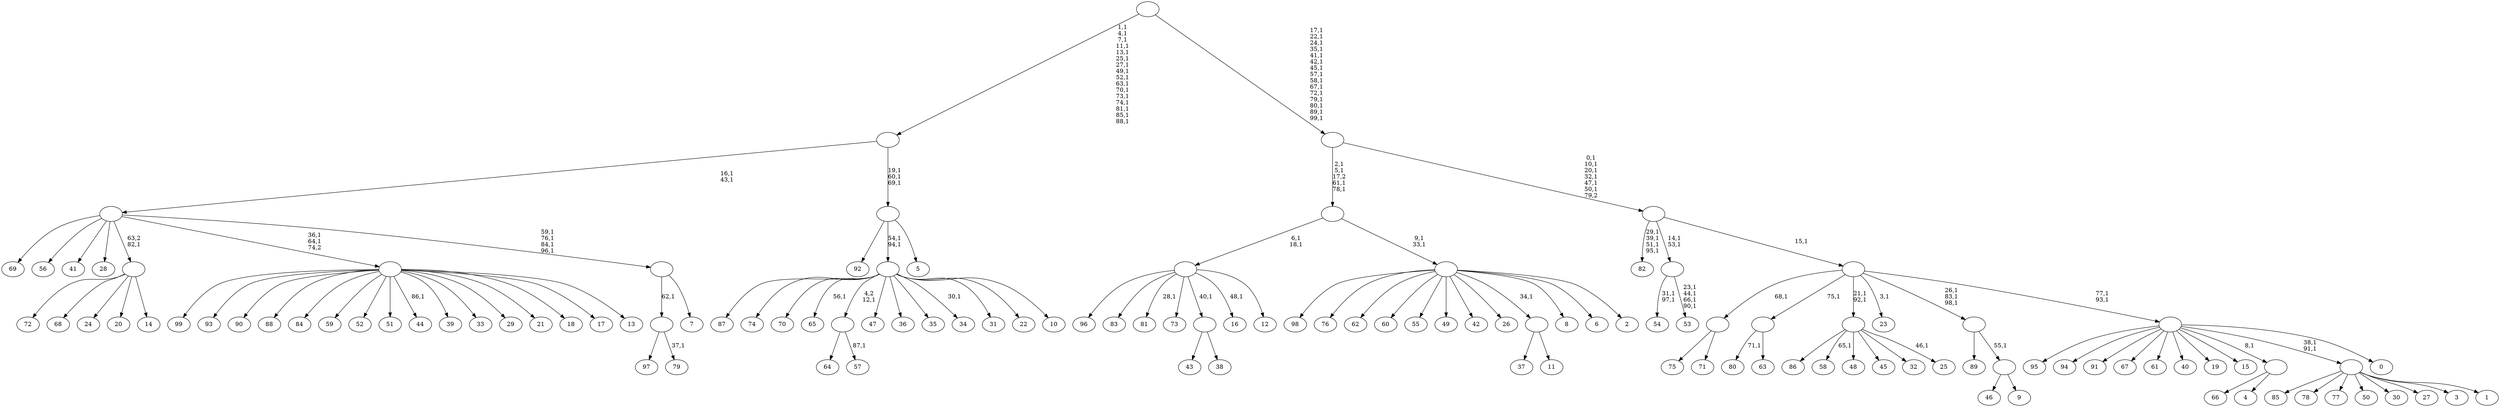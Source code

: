 digraph T {
	200 [label="99"]
	199 [label="98"]
	198 [label="97"]
	197 [label="96"]
	196 [label="95"]
	195 [label="94"]
	194 [label="93"]
	193 [label="92"]
	192 [label="91"]
	191 [label="90"]
	190 [label="89"]
	189 [label="88"]
	188 [label="87"]
	187 [label="86"]
	186 [label="85"]
	185 [label="84"]
	184 [label="83"]
	183 [label="82"]
	178 [label="81"]
	176 [label="80"]
	174 [label="79"]
	172 [label=""]
	171 [label="78"]
	170 [label="77"]
	169 [label="76"]
	168 [label="75"]
	167 [label="74"]
	166 [label="73"]
	165 [label="72"]
	164 [label="71"]
	163 [label=""]
	162 [label="70"]
	161 [label="69"]
	160 [label="68"]
	159 [label="67"]
	158 [label="66"]
	157 [label="65"]
	155 [label="64"]
	154 [label="63"]
	153 [label=""]
	152 [label="62"]
	151 [label="61"]
	150 [label="60"]
	149 [label="59"]
	148 [label="58"]
	146 [label="57"]
	144 [label=""]
	143 [label="56"]
	142 [label="55"]
	141 [label="54"]
	138 [label="53"]
	133 [label=""]
	131 [label="52"]
	130 [label="51"]
	129 [label="50"]
	128 [label="49"]
	127 [label="48"]
	126 [label="47"]
	125 [label="46"]
	124 [label="45"]
	123 [label="44"]
	121 [label="43"]
	120 [label="42"]
	119 [label="41"]
	118 [label="40"]
	117 [label="39"]
	116 [label="38"]
	115 [label=""]
	114 [label="37"]
	113 [label="36"]
	112 [label="35"]
	111 [label="34"]
	109 [label="33"]
	108 [label="32"]
	107 [label="31"]
	106 [label="30"]
	105 [label="29"]
	104 [label="28"]
	103 [label="27"]
	102 [label="26"]
	101 [label="25"]
	99 [label=""]
	97 [label="24"]
	96 [label="23"]
	94 [label="22"]
	93 [label="21"]
	92 [label="20"]
	91 [label="19"]
	90 [label="18"]
	89 [label="17"]
	88 [label="16"]
	86 [label="15"]
	85 [label="14"]
	84 [label=""]
	83 [label="13"]
	82 [label=""]
	80 [label="12"]
	79 [label=""]
	77 [label="11"]
	76 [label=""]
	75 [label="10"]
	74 [label=""]
	72 [label="9"]
	71 [label=""]
	70 [label=""]
	67 [label="8"]
	66 [label="7"]
	65 [label=""]
	61 [label=""]
	59 [label="6"]
	58 [label="5"]
	57 [label=""]
	54 [label=""]
	38 [label="4"]
	37 [label=""]
	36 [label="3"]
	35 [label="2"]
	34 [label=""]
	32 [label=""]
	28 [label="1"]
	27 [label=""]
	25 [label="0"]
	24 [label=""]
	22 [label=""]
	21 [label=""]
	15 [label=""]
	0 [label=""]
	172 -> 174 [label="37,1"]
	172 -> 198 [label=""]
	163 -> 168 [label=""]
	163 -> 164 [label=""]
	153 -> 176 [label="71,1"]
	153 -> 154 [label=""]
	144 -> 146 [label="87,1"]
	144 -> 155 [label=""]
	133 -> 138 [label="23,1\n44,1\n66,1\n90,1"]
	133 -> 141 [label="31,1\n97,1"]
	115 -> 121 [label=""]
	115 -> 116 [label=""]
	99 -> 101 [label="46,1"]
	99 -> 148 [label="65,1"]
	99 -> 187 [label=""]
	99 -> 127 [label=""]
	99 -> 124 [label=""]
	99 -> 108 [label=""]
	84 -> 165 [label=""]
	84 -> 160 [label=""]
	84 -> 97 [label=""]
	84 -> 92 [label=""]
	84 -> 85 [label=""]
	82 -> 123 [label="86,1"]
	82 -> 200 [label=""]
	82 -> 194 [label=""]
	82 -> 191 [label=""]
	82 -> 189 [label=""]
	82 -> 185 [label=""]
	82 -> 149 [label=""]
	82 -> 131 [label=""]
	82 -> 130 [label=""]
	82 -> 117 [label=""]
	82 -> 109 [label=""]
	82 -> 105 [label=""]
	82 -> 93 [label=""]
	82 -> 90 [label=""]
	82 -> 89 [label=""]
	82 -> 83 [label=""]
	79 -> 88 [label="48,1"]
	79 -> 178 [label="28,1"]
	79 -> 197 [label=""]
	79 -> 184 [label=""]
	79 -> 166 [label=""]
	79 -> 115 [label="40,1"]
	79 -> 80 [label=""]
	76 -> 114 [label=""]
	76 -> 77 [label=""]
	74 -> 111 [label="30,1"]
	74 -> 157 [label="56,1"]
	74 -> 188 [label=""]
	74 -> 167 [label=""]
	74 -> 162 [label=""]
	74 -> 144 [label="4,2\n12,1"]
	74 -> 126 [label=""]
	74 -> 113 [label=""]
	74 -> 112 [label=""]
	74 -> 107 [label=""]
	74 -> 94 [label=""]
	74 -> 75 [label=""]
	71 -> 125 [label=""]
	71 -> 72 [label=""]
	70 -> 190 [label=""]
	70 -> 71 [label="55,1"]
	65 -> 172 [label="62,1"]
	65 -> 66 [label=""]
	61 -> 65 [label="59,1\n76,1\n84,1\n96,1"]
	61 -> 82 [label="36,1\n64,1\n74,2"]
	61 -> 161 [label=""]
	61 -> 143 [label=""]
	61 -> 119 [label=""]
	61 -> 104 [label=""]
	61 -> 84 [label="63,2\n82,1"]
	57 -> 74 [label="54,1\n94,1"]
	57 -> 193 [label=""]
	57 -> 58 [label=""]
	54 -> 57 [label="19,1\n60,1\n69,1"]
	54 -> 61 [label="16,1\n43,1"]
	37 -> 158 [label=""]
	37 -> 38 [label=""]
	34 -> 199 [label=""]
	34 -> 169 [label=""]
	34 -> 152 [label=""]
	34 -> 150 [label=""]
	34 -> 142 [label=""]
	34 -> 128 [label=""]
	34 -> 120 [label=""]
	34 -> 102 [label=""]
	34 -> 76 [label="34,1"]
	34 -> 67 [label=""]
	34 -> 59 [label=""]
	34 -> 35 [label=""]
	32 -> 34 [label="9,1\n33,1"]
	32 -> 79 [label="6,1\n18,1"]
	27 -> 186 [label=""]
	27 -> 171 [label=""]
	27 -> 170 [label=""]
	27 -> 129 [label=""]
	27 -> 106 [label=""]
	27 -> 103 [label=""]
	27 -> 36 [label=""]
	27 -> 28 [label=""]
	24 -> 27 [label="38,1\n91,1"]
	24 -> 196 [label=""]
	24 -> 195 [label=""]
	24 -> 192 [label=""]
	24 -> 159 [label=""]
	24 -> 151 [label=""]
	24 -> 118 [label=""]
	24 -> 91 [label=""]
	24 -> 86 [label=""]
	24 -> 37 [label="8,1"]
	24 -> 25 [label=""]
	22 -> 24 [label="77,1\n93,1"]
	22 -> 70 [label="26,1\n83,1\n98,1"]
	22 -> 96 [label="3,1"]
	22 -> 99 [label="21,1\n92,1"]
	22 -> 163 [label="68,1"]
	22 -> 153 [label="75,1"]
	21 -> 133 [label="14,1\n53,1"]
	21 -> 183 [label="29,1\n39,1\n51,1\n95,1"]
	21 -> 22 [label="15,1"]
	15 -> 21 [label="0,1\n10,1\n20,1\n32,1\n47,1\n50,1\n79,2"]
	15 -> 32 [label="2,1\n5,1\n17,2\n61,1\n78,1"]
	0 -> 15 [label="17,1\n22,1\n24,1\n35,1\n41,1\n42,1\n45,1\n57,1\n58,1\n67,1\n72,1\n79,1\n80,1\n89,1\n99,1"]
	0 -> 54 [label="1,1\n4,1\n7,1\n11,1\n13,1\n25,1\n27,1\n49,1\n52,1\n63,1\n70,1\n73,1\n74,1\n81,1\n85,1\n88,1"]
}
